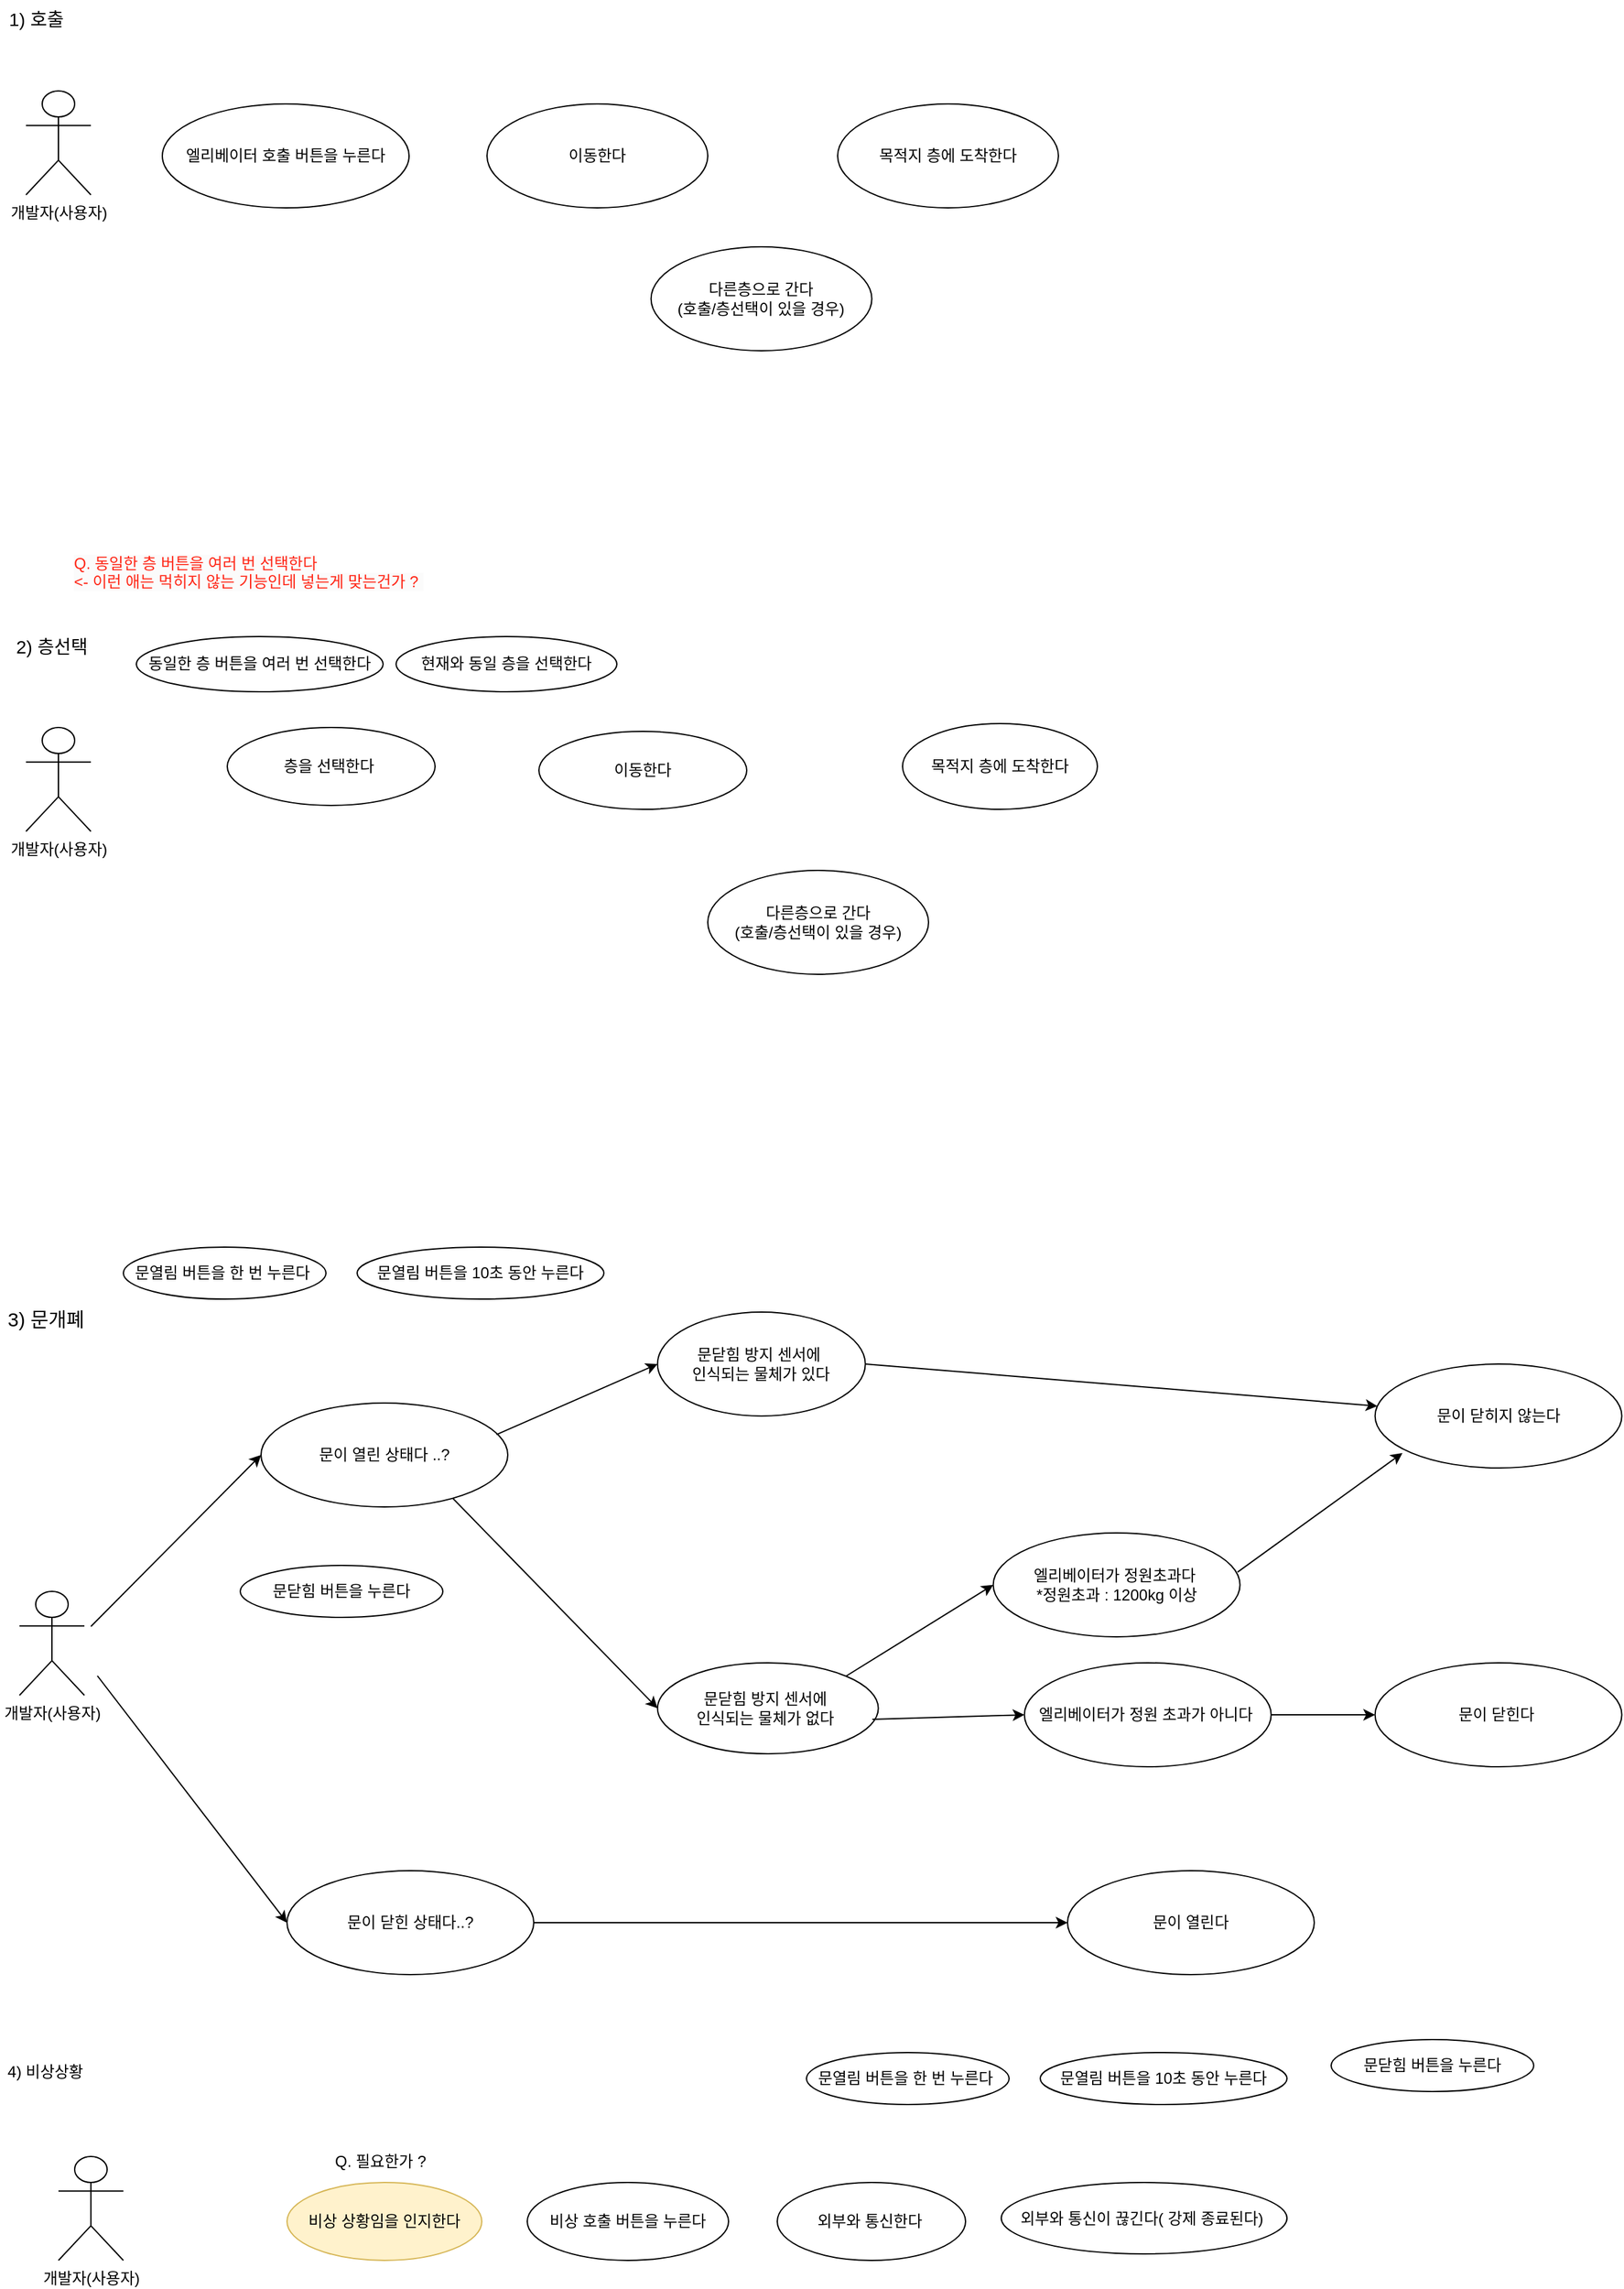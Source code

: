 <mxfile version="22.1.3" type="github">
  <diagram name="페이지-1" id="WGsCbrwX18A5P7vnuOGX">
    <mxGraphModel dx="2440" dy="2475" grid="1" gridSize="10" guides="1" tooltips="1" connect="1" arrows="1" fold="1" page="1" pageScale="1" pageWidth="827" pageHeight="1169" math="0" shadow="0">
      <root>
        <mxCell id="0" />
        <mxCell id="1" parent="0" />
        <mxCell id="H05cbDyKLhoiTRfVVWsK-1" value="&lt;font style=&quot;font-size: 14px;&quot;&gt;1) 호출&amp;nbsp;&lt;/font&gt;" style="text;html=1;strokeColor=none;fillColor=none;align=center;verticalAlign=middle;whiteSpace=wrap;rounded=0;" vertex="1" parent="1">
          <mxGeometry x="5" y="-1160" width="60" height="30" as="geometry" />
        </mxCell>
        <mxCell id="H05cbDyKLhoiTRfVVWsK-2" value="&lt;font style=&quot;font-size: 14px;&quot;&gt;2) 층선택&lt;/font&gt;" style="text;html=1;strokeColor=none;fillColor=none;align=center;verticalAlign=middle;whiteSpace=wrap;rounded=0;" vertex="1" parent="1">
          <mxGeometry x="5" y="-670" width="80" height="15" as="geometry" />
        </mxCell>
        <mxCell id="H05cbDyKLhoiTRfVVWsK-3" value="&lt;font style=&quot;font-size: 15px;&quot;&gt;3) 문개폐&lt;/font&gt;" style="text;html=1;strokeColor=none;fillColor=none;align=center;verticalAlign=middle;whiteSpace=wrap;rounded=0;" vertex="1" parent="1">
          <mxGeometry x="7.5" y="-170" width="65" height="50" as="geometry" />
        </mxCell>
        <mxCell id="H05cbDyKLhoiTRfVVWsK-4" value="4) 비상상황" style="text;html=1;strokeColor=none;fillColor=none;align=center;verticalAlign=middle;whiteSpace=wrap;rounded=0;" vertex="1" parent="1">
          <mxGeometry x="5" y="420" width="70" height="30" as="geometry" />
        </mxCell>
        <mxCell id="H05cbDyKLhoiTRfVVWsK-5" value="개발자(사용자)" style="shape=umlActor;verticalLabelPosition=bottom;verticalAlign=top;html=1;outlineConnect=0;" vertex="1" parent="1">
          <mxGeometry x="25" y="-1090" width="50" height="80" as="geometry" />
        </mxCell>
        <mxCell id="H05cbDyKLhoiTRfVVWsK-6" value="엘리베이터 호출 버튼을 누른다" style="ellipse;whiteSpace=wrap;html=1;" vertex="1" parent="1">
          <mxGeometry x="130" y="-1080" width="190" height="80" as="geometry" />
        </mxCell>
        <mxCell id="H05cbDyKLhoiTRfVVWsK-7" value="목적지 층에 도착한다" style="ellipse;whiteSpace=wrap;html=1;" vertex="1" parent="1">
          <mxGeometry x="650" y="-1080" width="170" height="80" as="geometry" />
        </mxCell>
        <mxCell id="H05cbDyKLhoiTRfVVWsK-8" value="다른층으로 간다&lt;br&gt;(호출/층선택이 있을 경우)" style="ellipse;whiteSpace=wrap;html=1;" vertex="1" parent="1">
          <mxGeometry x="506.32" y="-970" width="170" height="80" as="geometry" />
        </mxCell>
        <mxCell id="H05cbDyKLhoiTRfVVWsK-9" value="개발자(사용자)" style="shape=umlActor;verticalLabelPosition=bottom;verticalAlign=top;html=1;outlineConnect=0;" vertex="1" parent="1">
          <mxGeometry x="25" y="-600" width="50" height="80" as="geometry" />
        </mxCell>
        <mxCell id="H05cbDyKLhoiTRfVVWsK-10" value="층을 선택한다&amp;nbsp;" style="ellipse;whiteSpace=wrap;html=1;" vertex="1" parent="1">
          <mxGeometry x="180" y="-600" width="160" height="60" as="geometry" />
        </mxCell>
        <mxCell id="H05cbDyKLhoiTRfVVWsK-11" value="목적지 층에 도착한다" style="ellipse;whiteSpace=wrap;html=1;" vertex="1" parent="1">
          <mxGeometry x="700" y="-603" width="150" height="66" as="geometry" />
        </mxCell>
        <mxCell id="H05cbDyKLhoiTRfVVWsK-12" value="다른층으로 간다&lt;br&gt;(호출/층선택이 있을 경우)" style="ellipse;whiteSpace=wrap;html=1;" vertex="1" parent="1">
          <mxGeometry x="550" y="-490" width="170" height="80" as="geometry" />
        </mxCell>
        <mxCell id="H05cbDyKLhoiTRfVVWsK-13" value="현재와 동일 층을 선택한다" style="ellipse;whiteSpace=wrap;html=1;" vertex="1" parent="1">
          <mxGeometry x="310" y="-670" width="170" height="42.5" as="geometry" />
        </mxCell>
        <mxCell id="H05cbDyKLhoiTRfVVWsK-14" value="동일한 층 버튼을 여러 번 선택한다" style="ellipse;whiteSpace=wrap;html=1;" vertex="1" parent="1">
          <mxGeometry x="110" y="-670" width="190" height="42.5" as="geometry" />
        </mxCell>
        <mxCell id="H05cbDyKLhoiTRfVVWsK-15" value="개발자(사용자)" style="shape=umlActor;verticalLabelPosition=bottom;verticalAlign=top;html=1;outlineConnect=0;" vertex="1" parent="1">
          <mxGeometry x="20" y="65" width="50" height="80" as="geometry" />
        </mxCell>
        <mxCell id="H05cbDyKLhoiTRfVVWsK-16" value="문이 열린 상태다 ..?" style="ellipse;whiteSpace=wrap;html=1;" vertex="1" parent="1">
          <mxGeometry x="206" y="-80" width="190" height="80" as="geometry" />
        </mxCell>
        <mxCell id="H05cbDyKLhoiTRfVVWsK-17" value="문이 닫힌 상태다..?" style="ellipse;whiteSpace=wrap;html=1;" vertex="1" parent="1">
          <mxGeometry x="226" y="280" width="190" height="80" as="geometry" />
        </mxCell>
        <mxCell id="H05cbDyKLhoiTRfVVWsK-18" value="문열림 버튼을 한 번 누른다&amp;nbsp;" style="ellipse;whiteSpace=wrap;html=1;" vertex="1" parent="1">
          <mxGeometry x="100" y="-200" width="156" height="40" as="geometry" />
        </mxCell>
        <mxCell id="H05cbDyKLhoiTRfVVWsK-19" value="문이 열린다" style="ellipse;whiteSpace=wrap;html=1;" vertex="1" parent="1">
          <mxGeometry x="827" y="280" width="190" height="80" as="geometry" />
        </mxCell>
        <mxCell id="H05cbDyKLhoiTRfVVWsK-20" value="문열림 버튼을 10초 동안 누른다" style="ellipse;whiteSpace=wrap;html=1;" vertex="1" parent="1">
          <mxGeometry x="280" y="-200" width="190" height="40" as="geometry" />
        </mxCell>
        <mxCell id="H05cbDyKLhoiTRfVVWsK-21" value="문닫힘 버튼을 누른다" style="ellipse;whiteSpace=wrap;html=1;" vertex="1" parent="1">
          <mxGeometry x="190" y="45" width="156" height="40" as="geometry" />
        </mxCell>
        <mxCell id="H05cbDyKLhoiTRfVVWsK-22" value="문이 닫힌다&amp;nbsp;" style="ellipse;whiteSpace=wrap;html=1;" vertex="1" parent="1">
          <mxGeometry x="1063.82" y="120" width="190" height="80" as="geometry" />
        </mxCell>
        <mxCell id="H05cbDyKLhoiTRfVVWsK-23" value="개발자(사용자)" style="shape=umlActor;verticalLabelPosition=bottom;verticalAlign=top;html=1;outlineConnect=0;" vertex="1" parent="1">
          <mxGeometry x="50" y="500" width="50" height="80" as="geometry" />
        </mxCell>
        <mxCell id="H05cbDyKLhoiTRfVVWsK-24" value="비상 호출 버튼을 누른다" style="ellipse;whiteSpace=wrap;html=1;" vertex="1" parent="1">
          <mxGeometry x="411" y="520" width="155" height="60" as="geometry" />
        </mxCell>
        <mxCell id="H05cbDyKLhoiTRfVVWsK-25" value="비상 상황임을 인지한다" style="ellipse;whiteSpace=wrap;html=1;fillColor=#fff2cc;strokeColor=#d6b656;" vertex="1" parent="1">
          <mxGeometry x="226" y="520" width="150" height="60" as="geometry" />
        </mxCell>
        <mxCell id="H05cbDyKLhoiTRfVVWsK-27" value="외부와 통신한다&amp;nbsp;" style="ellipse;whiteSpace=wrap;html=1;" vertex="1" parent="1">
          <mxGeometry x="603.5" y="520" width="145" height="60" as="geometry" />
        </mxCell>
        <mxCell id="H05cbDyKLhoiTRfVVWsK-28" value="외부와 통신이 끊긴다( 강제 종료된다)&amp;nbsp;" style="ellipse;whiteSpace=wrap;html=1;" vertex="1" parent="1">
          <mxGeometry x="776" y="520" width="220" height="55" as="geometry" />
        </mxCell>
        <mxCell id="H05cbDyKLhoiTRfVVWsK-29" value="&lt;div style=&quot;text-align: center;&quot;&gt;Q. 필요한가 ?&amp;nbsp;&lt;/div&gt;" style="text;whiteSpace=wrap;html=1;" vertex="1" parent="1">
          <mxGeometry x="261" y="490" width="100" height="20" as="geometry" />
        </mxCell>
        <mxCell id="H05cbDyKLhoiTRfVVWsK-31" value="엘리베이터가 정원 초과가 아니다&amp;nbsp;" style="ellipse;whiteSpace=wrap;html=1;" vertex="1" parent="1">
          <mxGeometry x="793.82" y="120" width="190" height="80" as="geometry" />
        </mxCell>
        <mxCell id="H05cbDyKLhoiTRfVVWsK-32" value="엘리베이터가 정원초과다&amp;nbsp;&lt;br&gt;*정원초과 : 1200kg 이상" style="ellipse;whiteSpace=wrap;html=1;" vertex="1" parent="1">
          <mxGeometry x="769.82" y="20" width="190" height="80" as="geometry" />
        </mxCell>
        <mxCell id="H05cbDyKLhoiTRfVVWsK-33" value="문닫힘 방지 센서에&amp;nbsp;&lt;br&gt;인식되는 물체가 있다" style="ellipse;whiteSpace=wrap;html=1;" vertex="1" parent="1">
          <mxGeometry x="511.32" y="-150" width="160" height="80" as="geometry" />
        </mxCell>
        <mxCell id="H05cbDyKLhoiTRfVVWsK-34" value="문닫힘 방지 센서에&amp;nbsp;&lt;br&gt;인식되는 물체가 없다&amp;nbsp;" style="ellipse;whiteSpace=wrap;html=1;" vertex="1" parent="1">
          <mxGeometry x="511.32" y="120" width="170" height="70" as="geometry" />
        </mxCell>
        <mxCell id="H05cbDyKLhoiTRfVVWsK-36" value="" style="endArrow=classic;html=1;rounded=0;entryX=0;entryY=0.5;entryDx=0;entryDy=0;exitX=0.778;exitY=0.919;exitDx=0;exitDy=0;exitPerimeter=0;" edge="1" parent="1" source="H05cbDyKLhoiTRfVVWsK-16" target="H05cbDyKLhoiTRfVVWsK-34">
          <mxGeometry width="50" height="50" relative="1" as="geometry">
            <mxPoint x="346" y="-30" as="sourcePoint" />
            <mxPoint x="500" y="50" as="targetPoint" />
          </mxGeometry>
        </mxCell>
        <mxCell id="H05cbDyKLhoiTRfVVWsK-37" value="문이 닫히지 않는다" style="ellipse;whiteSpace=wrap;html=1;" vertex="1" parent="1">
          <mxGeometry x="1063.82" y="-110" width="190" height="80" as="geometry" />
        </mxCell>
        <mxCell id="H05cbDyKLhoiTRfVVWsK-38" value="" style="endArrow=classic;html=1;rounded=0;exitX=1;exitY=0.5;exitDx=0;exitDy=0;" edge="1" parent="1" source="H05cbDyKLhoiTRfVVWsK-33" target="H05cbDyKLhoiTRfVVWsK-37">
          <mxGeometry width="50" height="50" relative="1" as="geometry">
            <mxPoint x="668.82" y="-110" as="sourcePoint" />
            <mxPoint x="975.82" y="-72" as="targetPoint" />
          </mxGeometry>
        </mxCell>
        <mxCell id="H05cbDyKLhoiTRfVVWsK-39" value="" style="endArrow=classic;html=1;rounded=0;entryX=0;entryY=0.5;entryDx=0;entryDy=0;exitX=0.973;exitY=0.621;exitDx=0;exitDy=0;exitPerimeter=0;" edge="1" parent="1" source="H05cbDyKLhoiTRfVVWsK-34" target="H05cbDyKLhoiTRfVVWsK-31">
          <mxGeometry width="50" height="50" relative="1" as="geometry">
            <mxPoint x="693.82" y="162" as="sourcePoint" />
            <mxPoint x="847.82" y="150" as="targetPoint" />
          </mxGeometry>
        </mxCell>
        <mxCell id="H05cbDyKLhoiTRfVVWsK-40" value="" style="endArrow=classic;html=1;rounded=0;exitX=1;exitY=0.5;exitDx=0;exitDy=0;entryX=0;entryY=0.5;entryDx=0;entryDy=0;" edge="1" parent="1" source="H05cbDyKLhoiTRfVVWsK-31" target="H05cbDyKLhoiTRfVVWsK-22">
          <mxGeometry width="50" height="50" relative="1" as="geometry">
            <mxPoint x="821.82" y="40" as="sourcePoint" />
            <mxPoint x="1030.82" y="5" as="targetPoint" />
          </mxGeometry>
        </mxCell>
        <mxCell id="H05cbDyKLhoiTRfVVWsK-41" value="" style="endArrow=classic;html=1;rounded=0;entryX=0;entryY=0.5;entryDx=0;entryDy=0;exitX=1;exitY=0;exitDx=0;exitDy=0;" edge="1" parent="1" source="H05cbDyKLhoiTRfVVWsK-34" target="H05cbDyKLhoiTRfVVWsK-32">
          <mxGeometry width="50" height="50" relative="1" as="geometry">
            <mxPoint x="703.82" y="172" as="sourcePoint" />
            <mxPoint x="803.82" y="170" as="targetPoint" />
          </mxGeometry>
        </mxCell>
        <mxCell id="H05cbDyKLhoiTRfVVWsK-42" value="" style="endArrow=classic;html=1;rounded=0;entryX=0.111;entryY=0.856;entryDx=0;entryDy=0;entryPerimeter=0;exitX=0.99;exitY=0.377;exitDx=0;exitDy=0;exitPerimeter=0;" edge="1" parent="1" source="H05cbDyKLhoiTRfVVWsK-32" target="H05cbDyKLhoiTRfVVWsK-37">
          <mxGeometry width="50" height="50" relative="1" as="geometry">
            <mxPoint x="953.82" y="60" as="sourcePoint" />
            <mxPoint x="1063.82" y="-10" as="targetPoint" />
          </mxGeometry>
        </mxCell>
        <mxCell id="H05cbDyKLhoiTRfVVWsK-44" value="" style="endArrow=classic;html=1;rounded=0;exitX=0.954;exitY=0.304;exitDx=0;exitDy=0;exitPerimeter=0;entryX=0;entryY=0.5;entryDx=0;entryDy=0;" edge="1" parent="1" source="H05cbDyKLhoiTRfVVWsK-16" target="H05cbDyKLhoiTRfVVWsK-33">
          <mxGeometry width="50" height="50" relative="1" as="geometry">
            <mxPoint x="415.995" y="-38.284" as="sourcePoint" />
            <mxPoint x="508.82" y="-110" as="targetPoint" />
          </mxGeometry>
        </mxCell>
        <mxCell id="H05cbDyKLhoiTRfVVWsK-46" value="" style="endArrow=classic;html=1;rounded=0;exitX=1;exitY=0.5;exitDx=0;exitDy=0;entryX=0;entryY=0.5;entryDx=0;entryDy=0;" edge="1" parent="1" source="H05cbDyKLhoiTRfVVWsK-17" target="H05cbDyKLhoiTRfVVWsK-19">
          <mxGeometry width="50" height="50" relative="1" as="geometry">
            <mxPoint x="391" y="324" as="sourcePoint" />
            <mxPoint x="788" y="356" as="targetPoint" />
          </mxGeometry>
        </mxCell>
        <mxCell id="H05cbDyKLhoiTRfVVWsK-47" value="문열림 버튼을 한 번 누른다&amp;nbsp;" style="ellipse;whiteSpace=wrap;html=1;" vertex="1" parent="1">
          <mxGeometry x="626" y="420" width="156" height="40" as="geometry" />
        </mxCell>
        <mxCell id="H05cbDyKLhoiTRfVVWsK-48" value="문열림 버튼을 10초 동안 누른다" style="ellipse;whiteSpace=wrap;html=1;" vertex="1" parent="1">
          <mxGeometry x="806" y="420" width="190" height="40" as="geometry" />
        </mxCell>
        <mxCell id="H05cbDyKLhoiTRfVVWsK-49" value="문닫힘 버튼을 누른다" style="ellipse;whiteSpace=wrap;html=1;" vertex="1" parent="1">
          <mxGeometry x="1030" y="410" width="156" height="40" as="geometry" />
        </mxCell>
        <mxCell id="H05cbDyKLhoiTRfVVWsK-50" value="" style="endArrow=classic;html=1;rounded=0;exitX=0.954;exitY=0.304;exitDx=0;exitDy=0;entryX=0;entryY=0.5;entryDx=0;entryDy=0;exitPerimeter=0;" edge="1" parent="1" target="H05cbDyKLhoiTRfVVWsK-16">
          <mxGeometry width="50" height="50" relative="1" as="geometry">
            <mxPoint x="75" y="92" as="sourcePoint" />
            <mxPoint x="197" y="38" as="targetPoint" />
          </mxGeometry>
        </mxCell>
        <mxCell id="H05cbDyKLhoiTRfVVWsK-51" value="" style="endArrow=classic;html=1;rounded=0;entryX=0;entryY=0.5;entryDx=0;entryDy=0;" edge="1" parent="1" target="H05cbDyKLhoiTRfVVWsK-17">
          <mxGeometry width="50" height="50" relative="1" as="geometry">
            <mxPoint x="80" y="130" as="sourcePoint" />
            <mxPoint x="216" y="-30" as="targetPoint" />
          </mxGeometry>
        </mxCell>
        <mxCell id="H05cbDyKLhoiTRfVVWsK-53" value="이동한다" style="ellipse;whiteSpace=wrap;html=1;" vertex="1" parent="1">
          <mxGeometry x="420" y="-597" width="160" height="60" as="geometry" />
        </mxCell>
        <mxCell id="H05cbDyKLhoiTRfVVWsK-54" value="&lt;span style=&quot;font-family: Helvetica; font-size: 12px; font-style: normal; font-variant-ligatures: normal; font-variant-caps: normal; font-weight: 400; letter-spacing: normal; orphans: 2; text-align: center; text-indent: 0px; text-transform: none; widows: 2; word-spacing: 0px; -webkit-text-stroke-width: 0px; background-color: rgb(251, 251, 251); text-decoration-thickness: initial; text-decoration-style: initial; text-decoration-color: initial; float: none; display: inline !important;&quot;&gt;&lt;font color=&quot;#ff2414&quot;&gt;Q. 동일한 층 버튼을 여러 번 선택한다&lt;br&gt;&amp;lt;- 이런 애는 먹히지 않는 기능인데 넣는게 맞는건가 ?&lt;/font&gt;&lt;/span&gt;&lt;span style=&quot;color: rgb(0, 0, 0); font-family: Helvetica; font-size: 12px; font-style: normal; font-variant-ligatures: normal; font-variant-caps: normal; font-weight: 400; letter-spacing: normal; orphans: 2; text-align: center; text-indent: 0px; text-transform: none; widows: 2; word-spacing: 0px; -webkit-text-stroke-width: 0px; background-color: rgb(251, 251, 251); text-decoration-thickness: initial; text-decoration-style: initial; text-decoration-color: initial; float: none; display: inline !important;&quot;&gt;&amp;nbsp;&lt;br&gt;&lt;/span&gt;" style="text;whiteSpace=wrap;html=1;" vertex="1" parent="1">
          <mxGeometry x="60" y="-740" width="360" height="40" as="geometry" />
        </mxCell>
        <mxCell id="H05cbDyKLhoiTRfVVWsK-55" value="이동한다" style="ellipse;whiteSpace=wrap;html=1;" vertex="1" parent="1">
          <mxGeometry x="380" y="-1080" width="170" height="80" as="geometry" />
        </mxCell>
      </root>
    </mxGraphModel>
  </diagram>
</mxfile>
